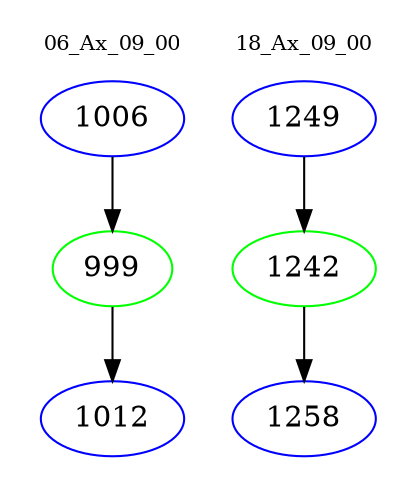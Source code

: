 digraph{
subgraph cluster_0 {
color = white
label = "06_Ax_09_00";
fontsize=10;
T0_1006 [label="1006", color="blue"]
T0_1006 -> T0_999 [color="black"]
T0_999 [label="999", color="green"]
T0_999 -> T0_1012 [color="black"]
T0_1012 [label="1012", color="blue"]
}
subgraph cluster_1 {
color = white
label = "18_Ax_09_00";
fontsize=10;
T1_1249 [label="1249", color="blue"]
T1_1249 -> T1_1242 [color="black"]
T1_1242 [label="1242", color="green"]
T1_1242 -> T1_1258 [color="black"]
T1_1258 [label="1258", color="blue"]
}
}
